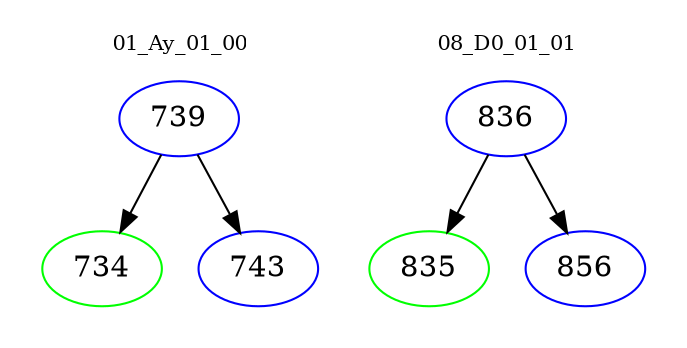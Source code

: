 digraph{
subgraph cluster_0 {
color = white
label = "01_Ay_01_00";
fontsize=10;
T0_739 [label="739", color="blue"]
T0_739 -> T0_734 [color="black"]
T0_734 [label="734", color="green"]
T0_739 -> T0_743 [color="black"]
T0_743 [label="743", color="blue"]
}
subgraph cluster_1 {
color = white
label = "08_D0_01_01";
fontsize=10;
T1_836 [label="836", color="blue"]
T1_836 -> T1_835 [color="black"]
T1_835 [label="835", color="green"]
T1_836 -> T1_856 [color="black"]
T1_856 [label="856", color="blue"]
}
}
